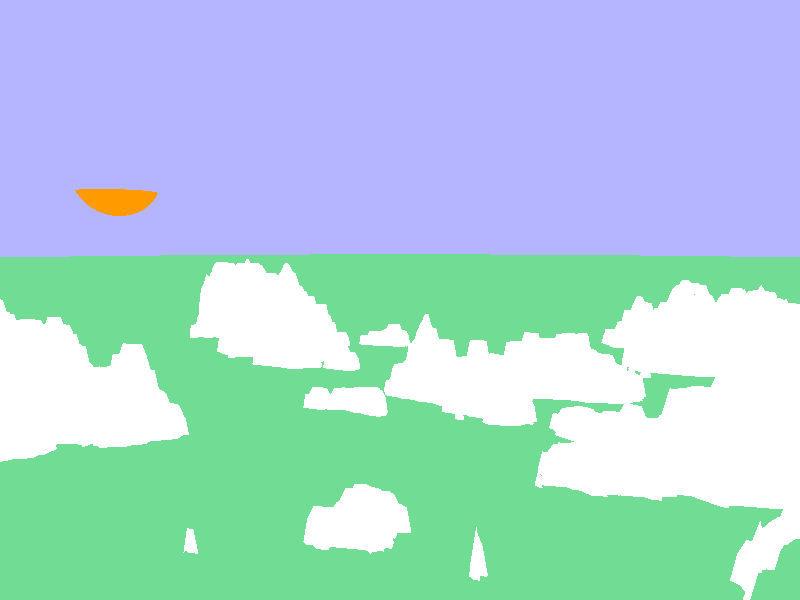 // Persistence Of Vision raytracer version 3.5 sample file.
// File by Douglas Muir
// Note: Original used 640 x 480 height field.
// This version is scaled down for distribution.
// Requires "fract003.png" plasma png for the height field.

global_settings {
  assumed_gamma 2.2
  max_trace_level 5
}

#include "shapes.inc"
#include "colors.inc"
#include "textures.inc"

camera {
   location <0.0, 80.0, -300.0>
   direction <0.0, 0.0, 1.0>
   up <0.0, 1.0, 0.0>
   right <4/3, 0.0, 0.0>
   look_at <0.0, 30.0, 200.0>
}

height_field {
   png "fract003.png"
   water_level 0.4

   pigment {
      image_map { png "fract003.png" }
      quick_color White
      rotate 90*x
      scale <320.0, 1.0, 200.0>
      translate <0.0, 0.0, -1.0>
   }

   scale <320, 256, 200>
   scale <2.0, 0.5, 2.0>
   translate <-160.0, -63.5, -100.0>
   rotate 10*y
   translate <-80.0, 0.0, -30.0>
}

// Define the ocean surface
plane { y, -10.0
   hollow on
   pigment { Aquamarine }
   normal {
      waves 0.06
      frequency 5000.0
      scale 1000.0
   }
   finish {
      ambient 0.1
      diffuse 0.1
      reflection 0.8
   }
}

// Put a floor underneath to catch any errant waves from the ripples
plane { y, -11.0
   pigment { colour red 1.0 green 0.6 }
   finish {
      crand 0.05
      ambient 0.8
      diffuse 0.0
   }
}

// Now draw the sky
sphere { <0.0, 0.0, 0.0>, 3500.0
   hollow on
   pigment {
      onion
      colour_map {
         [0.0 0.6  colour red 1.0 green 0.6 blue 0.0
                   colour red 0.3 green 0.6 blue 0.6]
         [0.6 1.0  colour red 0.3 green 0.6 blue 0.6
                   colour red 0.1 green 0.4 blue 0.6]
      }
      quick_colour red 0.7 green 0.7 blue 1.0
      scale <6000.0, 1700.0, 4000.0>
      translate <-1200.0, 220.0, 2500.0>
   }
   finish {
      ambient 0.8
      diffuse 0.0   /* we don't want clouds casting shadows on the sky */
   }
}


// Put in a few clouds
plane { y, 300.0
   hollow on
   pigment {
      bozo
      turbulence 0.5
      colour_map {
         [0.0 0.6   colour red 1.0 green 1.0 blue 1.0 filter 1.0
                    colour red 1.0 green 1.0 blue 1.0 filter 1.0]
         [0.6 0.8   colour red 1.0 green 1.0 blue 1.0 filter 1.0
                    colour red 1.0 green 0.8 blue 0.1]
         [0.8 1.001 colour red 1.0 green 0.8 blue 0.1
                    colour red 0.8 green 0.4 blue 0.2]
      }
      quick_colour red 0.7 green 0.7 blue 1.0
      scale <1000.0, 200.0, 800.0>
   }
   finish {
      ambient 0.7
      diffuse 0.0
   }

   translate -450*x
   rotate 6*y
}

// Now to cast some light on the subject
light_source { <-150.0, 250.0, -400.0> colour MediumGoldenrod }

// Now to cast some more light on the subject
light_source {
   <0, 0, 0> colour red 1.0 green 0.7

   looks_like {
      sphere { <0.0, 0.0, 0.0>, 190.0
         pigment { colour red 1.0 green 0.6 filter 0.35 }
         finish { ambient 1.0 diffuse 0.0 }
      }
   }

   translate <-1300.0, 380.0, 2500.0>
}

